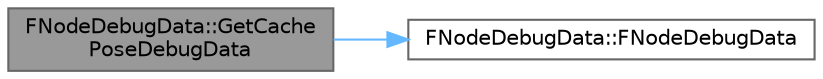 digraph "FNodeDebugData::GetCachePoseDebugData"
{
 // INTERACTIVE_SVG=YES
 // LATEX_PDF_SIZE
  bgcolor="transparent";
  edge [fontname=Helvetica,fontsize=10,labelfontname=Helvetica,labelfontsize=10];
  node [fontname=Helvetica,fontsize=10,shape=box,height=0.2,width=0.4];
  rankdir="LR";
  Node1 [id="Node000001",label="FNodeDebugData::GetCache\lPoseDebugData",height=0.2,width=0.4,color="gray40", fillcolor="grey60", style="filled", fontcolor="black",tooltip=" "];
  Node1 -> Node2 [id="edge1_Node000001_Node000002",color="steelblue1",style="solid",tooltip=" "];
  Node2 [id="Node000002",label="FNodeDebugData::FNodeDebugData",height=0.2,width=0.4,color="grey40", fillcolor="white", style="filled",URL="$d4/d25/structFNodeDebugData.html#a43885d4ea8cb9df483ffefe8f1645e05",tooltip=" "];
}
